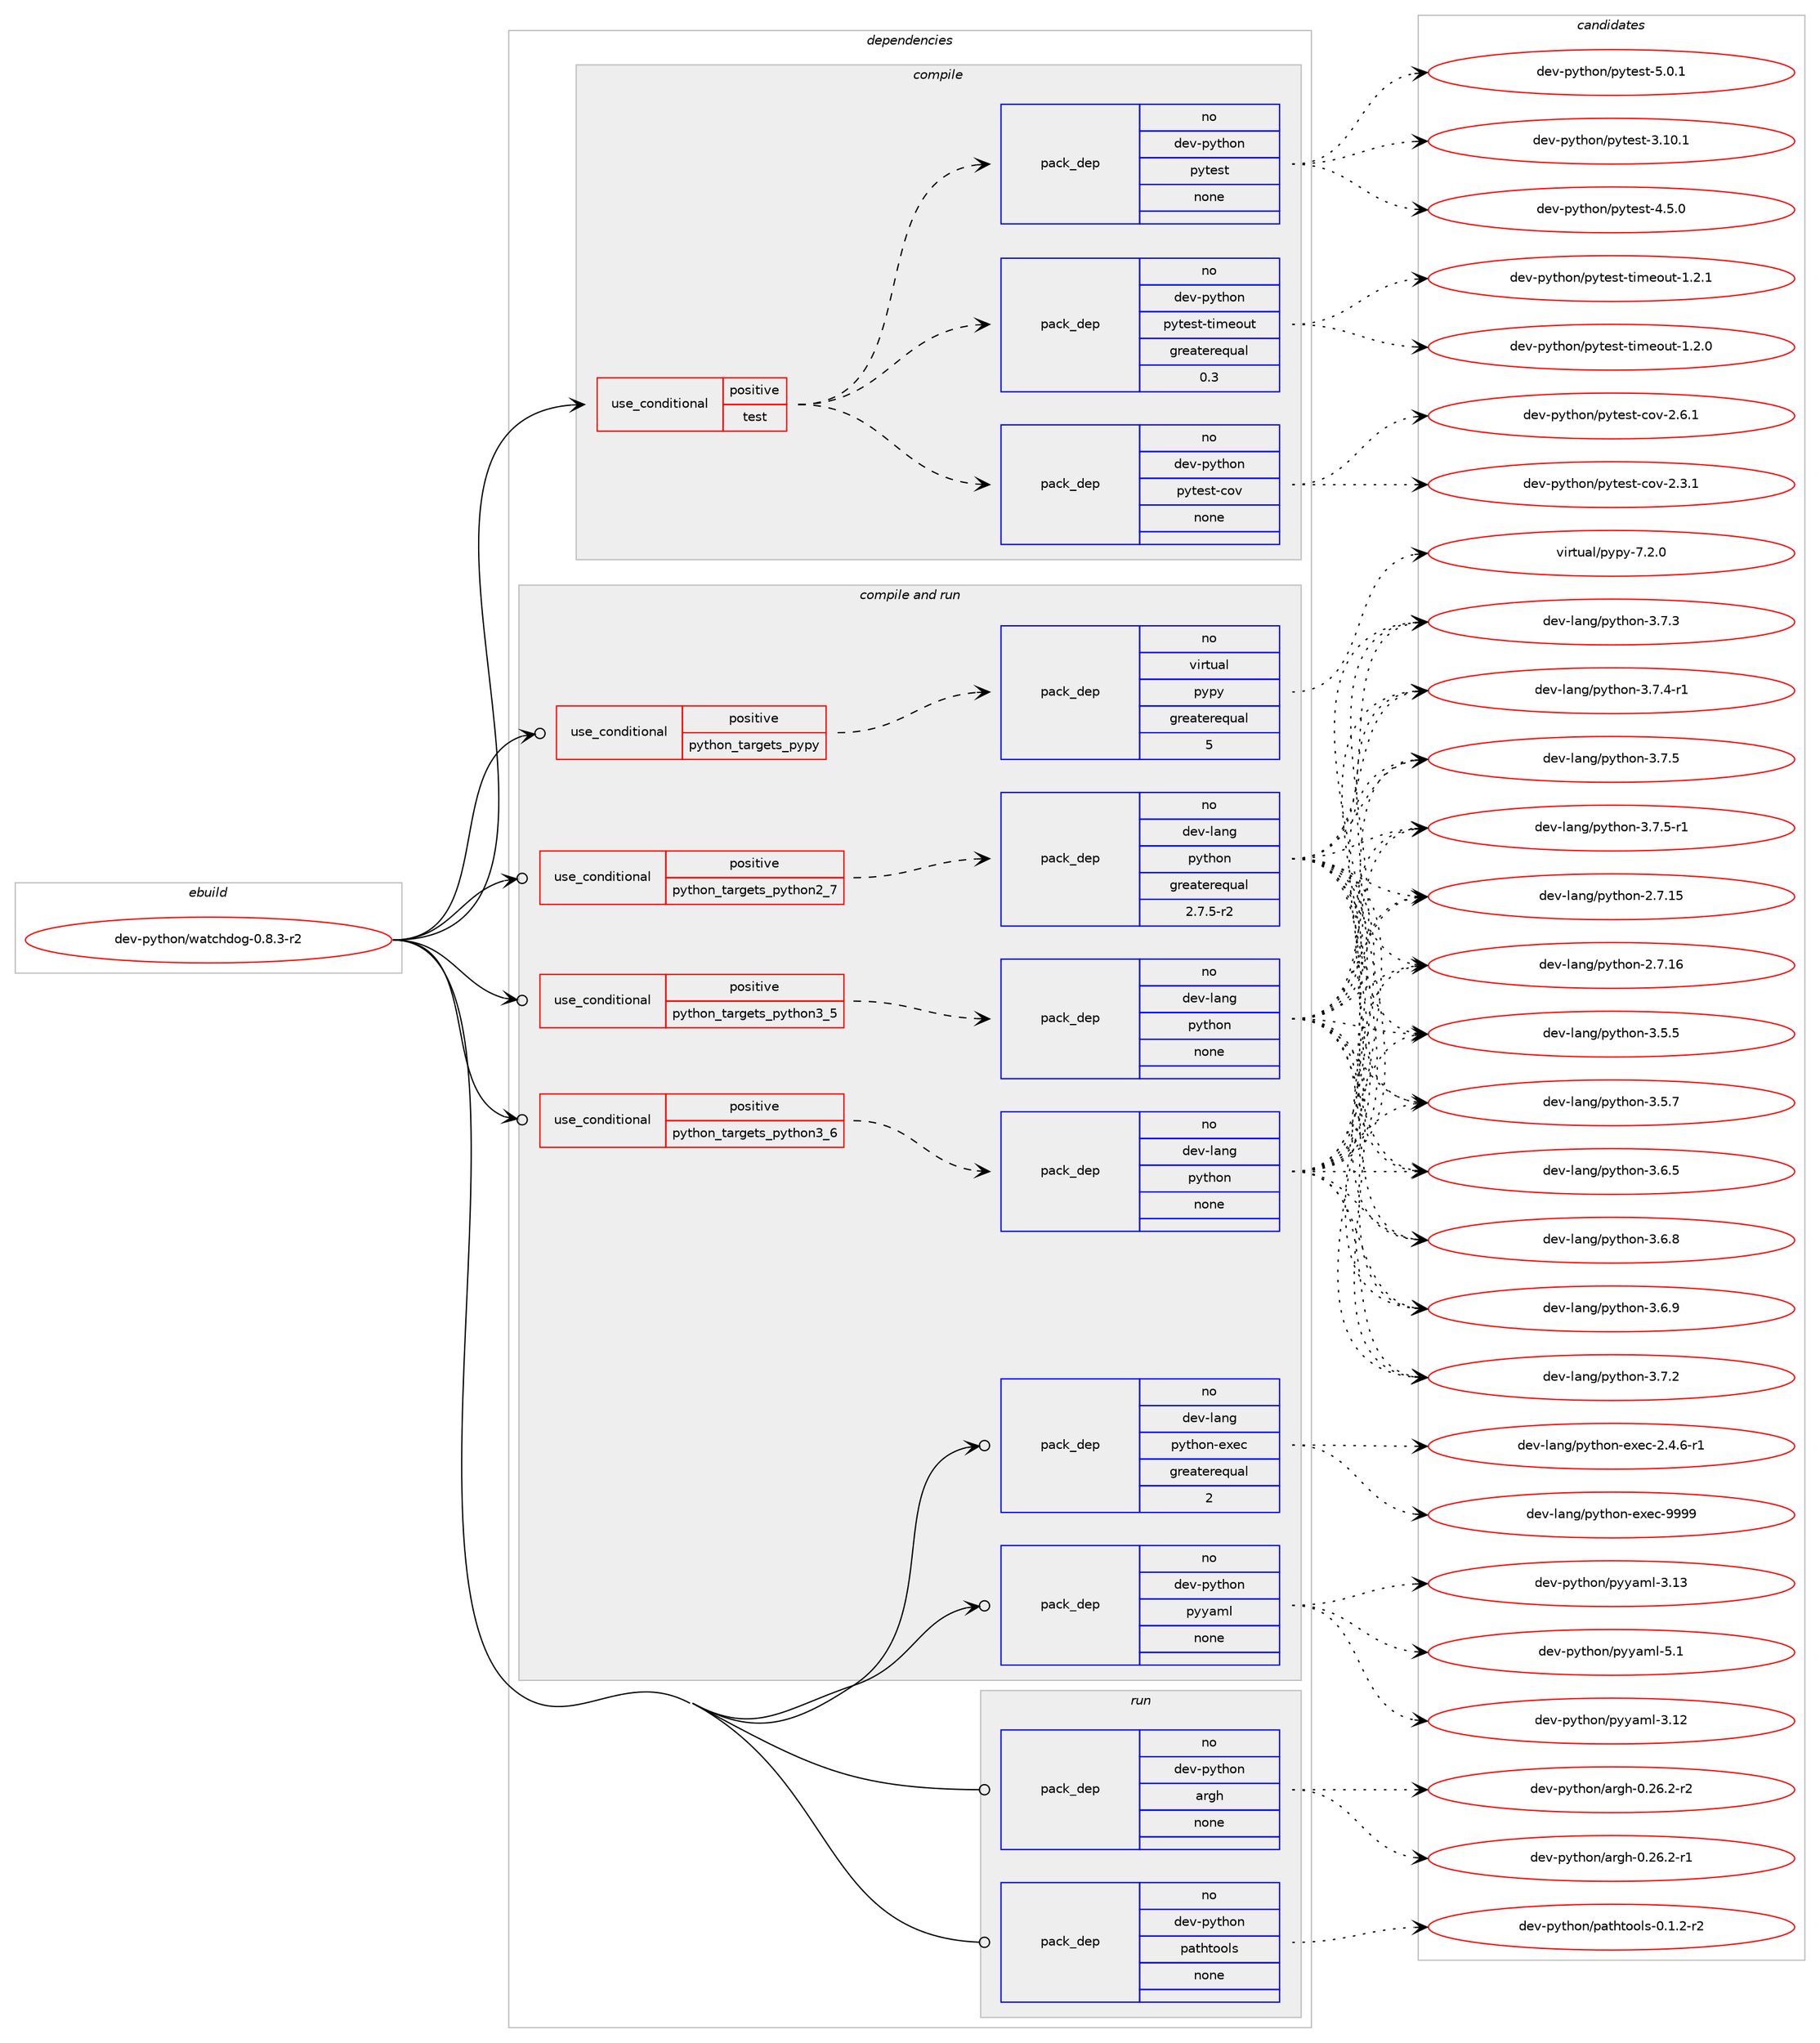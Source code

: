 digraph prolog {

# *************
# Graph options
# *************

newrank=true;
concentrate=true;
compound=true;
graph [rankdir=LR,fontname=Helvetica,fontsize=10,ranksep=1.5];#, ranksep=2.5, nodesep=0.2];
edge  [arrowhead=vee];
node  [fontname=Helvetica,fontsize=10];

# **********
# The ebuild
# **********

subgraph cluster_leftcol {
color=gray;
rank=same;
label=<<i>ebuild</i>>;
id [label="dev-python/watchdog-0.8.3-r2", color=red, width=4, href="../dev-python/watchdog-0.8.3-r2.svg"];
}

# ****************
# The dependencies
# ****************

subgraph cluster_midcol {
color=gray;
label=<<i>dependencies</i>>;
subgraph cluster_compile {
fillcolor="#eeeeee";
style=filled;
label=<<i>compile</i>>;
subgraph cond151244 {
dependency643309 [label=<<TABLE BORDER="0" CELLBORDER="1" CELLSPACING="0" CELLPADDING="4"><TR><TD ROWSPAN="3" CELLPADDING="10">use_conditional</TD></TR><TR><TD>positive</TD></TR><TR><TD>test</TD></TR></TABLE>>, shape=none, color=red];
subgraph pack480176 {
dependency643310 [label=<<TABLE BORDER="0" CELLBORDER="1" CELLSPACING="0" CELLPADDING="4" WIDTH="220"><TR><TD ROWSPAN="6" CELLPADDING="30">pack_dep</TD></TR><TR><TD WIDTH="110">no</TD></TR><TR><TD>dev-python</TD></TR><TR><TD>pytest</TD></TR><TR><TD>none</TD></TR><TR><TD></TD></TR></TABLE>>, shape=none, color=blue];
}
dependency643309:e -> dependency643310:w [weight=20,style="dashed",arrowhead="vee"];
subgraph pack480177 {
dependency643311 [label=<<TABLE BORDER="0" CELLBORDER="1" CELLSPACING="0" CELLPADDING="4" WIDTH="220"><TR><TD ROWSPAN="6" CELLPADDING="30">pack_dep</TD></TR><TR><TD WIDTH="110">no</TD></TR><TR><TD>dev-python</TD></TR><TR><TD>pytest-cov</TD></TR><TR><TD>none</TD></TR><TR><TD></TD></TR></TABLE>>, shape=none, color=blue];
}
dependency643309:e -> dependency643311:w [weight=20,style="dashed",arrowhead="vee"];
subgraph pack480178 {
dependency643312 [label=<<TABLE BORDER="0" CELLBORDER="1" CELLSPACING="0" CELLPADDING="4" WIDTH="220"><TR><TD ROWSPAN="6" CELLPADDING="30">pack_dep</TD></TR><TR><TD WIDTH="110">no</TD></TR><TR><TD>dev-python</TD></TR><TR><TD>pytest-timeout</TD></TR><TR><TD>greaterequal</TD></TR><TR><TD>0.3</TD></TR></TABLE>>, shape=none, color=blue];
}
dependency643309:e -> dependency643312:w [weight=20,style="dashed",arrowhead="vee"];
}
id:e -> dependency643309:w [weight=20,style="solid",arrowhead="vee"];
}
subgraph cluster_compileandrun {
fillcolor="#eeeeee";
style=filled;
label=<<i>compile and run</i>>;
subgraph cond151245 {
dependency643313 [label=<<TABLE BORDER="0" CELLBORDER="1" CELLSPACING="0" CELLPADDING="4"><TR><TD ROWSPAN="3" CELLPADDING="10">use_conditional</TD></TR><TR><TD>positive</TD></TR><TR><TD>python_targets_pypy</TD></TR></TABLE>>, shape=none, color=red];
subgraph pack480179 {
dependency643314 [label=<<TABLE BORDER="0" CELLBORDER="1" CELLSPACING="0" CELLPADDING="4" WIDTH="220"><TR><TD ROWSPAN="6" CELLPADDING="30">pack_dep</TD></TR><TR><TD WIDTH="110">no</TD></TR><TR><TD>virtual</TD></TR><TR><TD>pypy</TD></TR><TR><TD>greaterequal</TD></TR><TR><TD>5</TD></TR></TABLE>>, shape=none, color=blue];
}
dependency643313:e -> dependency643314:w [weight=20,style="dashed",arrowhead="vee"];
}
id:e -> dependency643313:w [weight=20,style="solid",arrowhead="odotvee"];
subgraph cond151246 {
dependency643315 [label=<<TABLE BORDER="0" CELLBORDER="1" CELLSPACING="0" CELLPADDING="4"><TR><TD ROWSPAN="3" CELLPADDING="10">use_conditional</TD></TR><TR><TD>positive</TD></TR><TR><TD>python_targets_python2_7</TD></TR></TABLE>>, shape=none, color=red];
subgraph pack480180 {
dependency643316 [label=<<TABLE BORDER="0" CELLBORDER="1" CELLSPACING="0" CELLPADDING="4" WIDTH="220"><TR><TD ROWSPAN="6" CELLPADDING="30">pack_dep</TD></TR><TR><TD WIDTH="110">no</TD></TR><TR><TD>dev-lang</TD></TR><TR><TD>python</TD></TR><TR><TD>greaterequal</TD></TR><TR><TD>2.7.5-r2</TD></TR></TABLE>>, shape=none, color=blue];
}
dependency643315:e -> dependency643316:w [weight=20,style="dashed",arrowhead="vee"];
}
id:e -> dependency643315:w [weight=20,style="solid",arrowhead="odotvee"];
subgraph cond151247 {
dependency643317 [label=<<TABLE BORDER="0" CELLBORDER="1" CELLSPACING="0" CELLPADDING="4"><TR><TD ROWSPAN="3" CELLPADDING="10">use_conditional</TD></TR><TR><TD>positive</TD></TR><TR><TD>python_targets_python3_5</TD></TR></TABLE>>, shape=none, color=red];
subgraph pack480181 {
dependency643318 [label=<<TABLE BORDER="0" CELLBORDER="1" CELLSPACING="0" CELLPADDING="4" WIDTH="220"><TR><TD ROWSPAN="6" CELLPADDING="30">pack_dep</TD></TR><TR><TD WIDTH="110">no</TD></TR><TR><TD>dev-lang</TD></TR><TR><TD>python</TD></TR><TR><TD>none</TD></TR><TR><TD></TD></TR></TABLE>>, shape=none, color=blue];
}
dependency643317:e -> dependency643318:w [weight=20,style="dashed",arrowhead="vee"];
}
id:e -> dependency643317:w [weight=20,style="solid",arrowhead="odotvee"];
subgraph cond151248 {
dependency643319 [label=<<TABLE BORDER="0" CELLBORDER="1" CELLSPACING="0" CELLPADDING="4"><TR><TD ROWSPAN="3" CELLPADDING="10">use_conditional</TD></TR><TR><TD>positive</TD></TR><TR><TD>python_targets_python3_6</TD></TR></TABLE>>, shape=none, color=red];
subgraph pack480182 {
dependency643320 [label=<<TABLE BORDER="0" CELLBORDER="1" CELLSPACING="0" CELLPADDING="4" WIDTH="220"><TR><TD ROWSPAN="6" CELLPADDING="30">pack_dep</TD></TR><TR><TD WIDTH="110">no</TD></TR><TR><TD>dev-lang</TD></TR><TR><TD>python</TD></TR><TR><TD>none</TD></TR><TR><TD></TD></TR></TABLE>>, shape=none, color=blue];
}
dependency643319:e -> dependency643320:w [weight=20,style="dashed",arrowhead="vee"];
}
id:e -> dependency643319:w [weight=20,style="solid",arrowhead="odotvee"];
subgraph pack480183 {
dependency643321 [label=<<TABLE BORDER="0" CELLBORDER="1" CELLSPACING="0" CELLPADDING="4" WIDTH="220"><TR><TD ROWSPAN="6" CELLPADDING="30">pack_dep</TD></TR><TR><TD WIDTH="110">no</TD></TR><TR><TD>dev-lang</TD></TR><TR><TD>python-exec</TD></TR><TR><TD>greaterequal</TD></TR><TR><TD>2</TD></TR></TABLE>>, shape=none, color=blue];
}
id:e -> dependency643321:w [weight=20,style="solid",arrowhead="odotvee"];
subgraph pack480184 {
dependency643322 [label=<<TABLE BORDER="0" CELLBORDER="1" CELLSPACING="0" CELLPADDING="4" WIDTH="220"><TR><TD ROWSPAN="6" CELLPADDING="30">pack_dep</TD></TR><TR><TD WIDTH="110">no</TD></TR><TR><TD>dev-python</TD></TR><TR><TD>pyyaml</TD></TR><TR><TD>none</TD></TR><TR><TD></TD></TR></TABLE>>, shape=none, color=blue];
}
id:e -> dependency643322:w [weight=20,style="solid",arrowhead="odotvee"];
}
subgraph cluster_run {
fillcolor="#eeeeee";
style=filled;
label=<<i>run</i>>;
subgraph pack480185 {
dependency643323 [label=<<TABLE BORDER="0" CELLBORDER="1" CELLSPACING="0" CELLPADDING="4" WIDTH="220"><TR><TD ROWSPAN="6" CELLPADDING="30">pack_dep</TD></TR><TR><TD WIDTH="110">no</TD></TR><TR><TD>dev-python</TD></TR><TR><TD>argh</TD></TR><TR><TD>none</TD></TR><TR><TD></TD></TR></TABLE>>, shape=none, color=blue];
}
id:e -> dependency643323:w [weight=20,style="solid",arrowhead="odot"];
subgraph pack480186 {
dependency643324 [label=<<TABLE BORDER="0" CELLBORDER="1" CELLSPACING="0" CELLPADDING="4" WIDTH="220"><TR><TD ROWSPAN="6" CELLPADDING="30">pack_dep</TD></TR><TR><TD WIDTH="110">no</TD></TR><TR><TD>dev-python</TD></TR><TR><TD>pathtools</TD></TR><TR><TD>none</TD></TR><TR><TD></TD></TR></TABLE>>, shape=none, color=blue];
}
id:e -> dependency643324:w [weight=20,style="solid",arrowhead="odot"];
}
}

# **************
# The candidates
# **************

subgraph cluster_choices {
rank=same;
color=gray;
label=<<i>candidates</i>>;

subgraph choice480176 {
color=black;
nodesep=1;
choice100101118451121211161041111104711212111610111511645514649484649 [label="dev-python/pytest-3.10.1", color=red, width=4,href="../dev-python/pytest-3.10.1.svg"];
choice1001011184511212111610411111047112121116101115116455246534648 [label="dev-python/pytest-4.5.0", color=red, width=4,href="../dev-python/pytest-4.5.0.svg"];
choice1001011184511212111610411111047112121116101115116455346484649 [label="dev-python/pytest-5.0.1", color=red, width=4,href="../dev-python/pytest-5.0.1.svg"];
dependency643310:e -> choice100101118451121211161041111104711212111610111511645514649484649:w [style=dotted,weight="100"];
dependency643310:e -> choice1001011184511212111610411111047112121116101115116455246534648:w [style=dotted,weight="100"];
dependency643310:e -> choice1001011184511212111610411111047112121116101115116455346484649:w [style=dotted,weight="100"];
}
subgraph choice480177 {
color=black;
nodesep=1;
choice10010111845112121116104111110471121211161011151164599111118455046514649 [label="dev-python/pytest-cov-2.3.1", color=red, width=4,href="../dev-python/pytest-cov-2.3.1.svg"];
choice10010111845112121116104111110471121211161011151164599111118455046544649 [label="dev-python/pytest-cov-2.6.1", color=red, width=4,href="../dev-python/pytest-cov-2.6.1.svg"];
dependency643311:e -> choice10010111845112121116104111110471121211161011151164599111118455046514649:w [style=dotted,weight="100"];
dependency643311:e -> choice10010111845112121116104111110471121211161011151164599111118455046544649:w [style=dotted,weight="100"];
}
subgraph choice480178 {
color=black;
nodesep=1;
choice100101118451121211161041111104711212111610111511645116105109101111117116454946504648 [label="dev-python/pytest-timeout-1.2.0", color=red, width=4,href="../dev-python/pytest-timeout-1.2.0.svg"];
choice100101118451121211161041111104711212111610111511645116105109101111117116454946504649 [label="dev-python/pytest-timeout-1.2.1", color=red, width=4,href="../dev-python/pytest-timeout-1.2.1.svg"];
dependency643312:e -> choice100101118451121211161041111104711212111610111511645116105109101111117116454946504648:w [style=dotted,weight="100"];
dependency643312:e -> choice100101118451121211161041111104711212111610111511645116105109101111117116454946504649:w [style=dotted,weight="100"];
}
subgraph choice480179 {
color=black;
nodesep=1;
choice1181051141161179710847112121112121455546504648 [label="virtual/pypy-7.2.0", color=red, width=4,href="../virtual/pypy-7.2.0.svg"];
dependency643314:e -> choice1181051141161179710847112121112121455546504648:w [style=dotted,weight="100"];
}
subgraph choice480180 {
color=black;
nodesep=1;
choice10010111845108971101034711212111610411111045504655464953 [label="dev-lang/python-2.7.15", color=red, width=4,href="../dev-lang/python-2.7.15.svg"];
choice10010111845108971101034711212111610411111045504655464954 [label="dev-lang/python-2.7.16", color=red, width=4,href="../dev-lang/python-2.7.16.svg"];
choice100101118451089711010347112121116104111110455146534653 [label="dev-lang/python-3.5.5", color=red, width=4,href="../dev-lang/python-3.5.5.svg"];
choice100101118451089711010347112121116104111110455146534655 [label="dev-lang/python-3.5.7", color=red, width=4,href="../dev-lang/python-3.5.7.svg"];
choice100101118451089711010347112121116104111110455146544653 [label="dev-lang/python-3.6.5", color=red, width=4,href="../dev-lang/python-3.6.5.svg"];
choice100101118451089711010347112121116104111110455146544656 [label="dev-lang/python-3.6.8", color=red, width=4,href="../dev-lang/python-3.6.8.svg"];
choice100101118451089711010347112121116104111110455146544657 [label="dev-lang/python-3.6.9", color=red, width=4,href="../dev-lang/python-3.6.9.svg"];
choice100101118451089711010347112121116104111110455146554650 [label="dev-lang/python-3.7.2", color=red, width=4,href="../dev-lang/python-3.7.2.svg"];
choice100101118451089711010347112121116104111110455146554651 [label="dev-lang/python-3.7.3", color=red, width=4,href="../dev-lang/python-3.7.3.svg"];
choice1001011184510897110103471121211161041111104551465546524511449 [label="dev-lang/python-3.7.4-r1", color=red, width=4,href="../dev-lang/python-3.7.4-r1.svg"];
choice100101118451089711010347112121116104111110455146554653 [label="dev-lang/python-3.7.5", color=red, width=4,href="../dev-lang/python-3.7.5.svg"];
choice1001011184510897110103471121211161041111104551465546534511449 [label="dev-lang/python-3.7.5-r1", color=red, width=4,href="../dev-lang/python-3.7.5-r1.svg"];
dependency643316:e -> choice10010111845108971101034711212111610411111045504655464953:w [style=dotted,weight="100"];
dependency643316:e -> choice10010111845108971101034711212111610411111045504655464954:w [style=dotted,weight="100"];
dependency643316:e -> choice100101118451089711010347112121116104111110455146534653:w [style=dotted,weight="100"];
dependency643316:e -> choice100101118451089711010347112121116104111110455146534655:w [style=dotted,weight="100"];
dependency643316:e -> choice100101118451089711010347112121116104111110455146544653:w [style=dotted,weight="100"];
dependency643316:e -> choice100101118451089711010347112121116104111110455146544656:w [style=dotted,weight="100"];
dependency643316:e -> choice100101118451089711010347112121116104111110455146544657:w [style=dotted,weight="100"];
dependency643316:e -> choice100101118451089711010347112121116104111110455146554650:w [style=dotted,weight="100"];
dependency643316:e -> choice100101118451089711010347112121116104111110455146554651:w [style=dotted,weight="100"];
dependency643316:e -> choice1001011184510897110103471121211161041111104551465546524511449:w [style=dotted,weight="100"];
dependency643316:e -> choice100101118451089711010347112121116104111110455146554653:w [style=dotted,weight="100"];
dependency643316:e -> choice1001011184510897110103471121211161041111104551465546534511449:w [style=dotted,weight="100"];
}
subgraph choice480181 {
color=black;
nodesep=1;
choice10010111845108971101034711212111610411111045504655464953 [label="dev-lang/python-2.7.15", color=red, width=4,href="../dev-lang/python-2.7.15.svg"];
choice10010111845108971101034711212111610411111045504655464954 [label="dev-lang/python-2.7.16", color=red, width=4,href="../dev-lang/python-2.7.16.svg"];
choice100101118451089711010347112121116104111110455146534653 [label="dev-lang/python-3.5.5", color=red, width=4,href="../dev-lang/python-3.5.5.svg"];
choice100101118451089711010347112121116104111110455146534655 [label="dev-lang/python-3.5.7", color=red, width=4,href="../dev-lang/python-3.5.7.svg"];
choice100101118451089711010347112121116104111110455146544653 [label="dev-lang/python-3.6.5", color=red, width=4,href="../dev-lang/python-3.6.5.svg"];
choice100101118451089711010347112121116104111110455146544656 [label="dev-lang/python-3.6.8", color=red, width=4,href="../dev-lang/python-3.6.8.svg"];
choice100101118451089711010347112121116104111110455146544657 [label="dev-lang/python-3.6.9", color=red, width=4,href="../dev-lang/python-3.6.9.svg"];
choice100101118451089711010347112121116104111110455146554650 [label="dev-lang/python-3.7.2", color=red, width=4,href="../dev-lang/python-3.7.2.svg"];
choice100101118451089711010347112121116104111110455146554651 [label="dev-lang/python-3.7.3", color=red, width=4,href="../dev-lang/python-3.7.3.svg"];
choice1001011184510897110103471121211161041111104551465546524511449 [label="dev-lang/python-3.7.4-r1", color=red, width=4,href="../dev-lang/python-3.7.4-r1.svg"];
choice100101118451089711010347112121116104111110455146554653 [label="dev-lang/python-3.7.5", color=red, width=4,href="../dev-lang/python-3.7.5.svg"];
choice1001011184510897110103471121211161041111104551465546534511449 [label="dev-lang/python-3.7.5-r1", color=red, width=4,href="../dev-lang/python-3.7.5-r1.svg"];
dependency643318:e -> choice10010111845108971101034711212111610411111045504655464953:w [style=dotted,weight="100"];
dependency643318:e -> choice10010111845108971101034711212111610411111045504655464954:w [style=dotted,weight="100"];
dependency643318:e -> choice100101118451089711010347112121116104111110455146534653:w [style=dotted,weight="100"];
dependency643318:e -> choice100101118451089711010347112121116104111110455146534655:w [style=dotted,weight="100"];
dependency643318:e -> choice100101118451089711010347112121116104111110455146544653:w [style=dotted,weight="100"];
dependency643318:e -> choice100101118451089711010347112121116104111110455146544656:w [style=dotted,weight="100"];
dependency643318:e -> choice100101118451089711010347112121116104111110455146544657:w [style=dotted,weight="100"];
dependency643318:e -> choice100101118451089711010347112121116104111110455146554650:w [style=dotted,weight="100"];
dependency643318:e -> choice100101118451089711010347112121116104111110455146554651:w [style=dotted,weight="100"];
dependency643318:e -> choice1001011184510897110103471121211161041111104551465546524511449:w [style=dotted,weight="100"];
dependency643318:e -> choice100101118451089711010347112121116104111110455146554653:w [style=dotted,weight="100"];
dependency643318:e -> choice1001011184510897110103471121211161041111104551465546534511449:w [style=dotted,weight="100"];
}
subgraph choice480182 {
color=black;
nodesep=1;
choice10010111845108971101034711212111610411111045504655464953 [label="dev-lang/python-2.7.15", color=red, width=4,href="../dev-lang/python-2.7.15.svg"];
choice10010111845108971101034711212111610411111045504655464954 [label="dev-lang/python-2.7.16", color=red, width=4,href="../dev-lang/python-2.7.16.svg"];
choice100101118451089711010347112121116104111110455146534653 [label="dev-lang/python-3.5.5", color=red, width=4,href="../dev-lang/python-3.5.5.svg"];
choice100101118451089711010347112121116104111110455146534655 [label="dev-lang/python-3.5.7", color=red, width=4,href="../dev-lang/python-3.5.7.svg"];
choice100101118451089711010347112121116104111110455146544653 [label="dev-lang/python-3.6.5", color=red, width=4,href="../dev-lang/python-3.6.5.svg"];
choice100101118451089711010347112121116104111110455146544656 [label="dev-lang/python-3.6.8", color=red, width=4,href="../dev-lang/python-3.6.8.svg"];
choice100101118451089711010347112121116104111110455146544657 [label="dev-lang/python-3.6.9", color=red, width=4,href="../dev-lang/python-3.6.9.svg"];
choice100101118451089711010347112121116104111110455146554650 [label="dev-lang/python-3.7.2", color=red, width=4,href="../dev-lang/python-3.7.2.svg"];
choice100101118451089711010347112121116104111110455146554651 [label="dev-lang/python-3.7.3", color=red, width=4,href="../dev-lang/python-3.7.3.svg"];
choice1001011184510897110103471121211161041111104551465546524511449 [label="dev-lang/python-3.7.4-r1", color=red, width=4,href="../dev-lang/python-3.7.4-r1.svg"];
choice100101118451089711010347112121116104111110455146554653 [label="dev-lang/python-3.7.5", color=red, width=4,href="../dev-lang/python-3.7.5.svg"];
choice1001011184510897110103471121211161041111104551465546534511449 [label="dev-lang/python-3.7.5-r1", color=red, width=4,href="../dev-lang/python-3.7.5-r1.svg"];
dependency643320:e -> choice10010111845108971101034711212111610411111045504655464953:w [style=dotted,weight="100"];
dependency643320:e -> choice10010111845108971101034711212111610411111045504655464954:w [style=dotted,weight="100"];
dependency643320:e -> choice100101118451089711010347112121116104111110455146534653:w [style=dotted,weight="100"];
dependency643320:e -> choice100101118451089711010347112121116104111110455146534655:w [style=dotted,weight="100"];
dependency643320:e -> choice100101118451089711010347112121116104111110455146544653:w [style=dotted,weight="100"];
dependency643320:e -> choice100101118451089711010347112121116104111110455146544656:w [style=dotted,weight="100"];
dependency643320:e -> choice100101118451089711010347112121116104111110455146544657:w [style=dotted,weight="100"];
dependency643320:e -> choice100101118451089711010347112121116104111110455146554650:w [style=dotted,weight="100"];
dependency643320:e -> choice100101118451089711010347112121116104111110455146554651:w [style=dotted,weight="100"];
dependency643320:e -> choice1001011184510897110103471121211161041111104551465546524511449:w [style=dotted,weight="100"];
dependency643320:e -> choice100101118451089711010347112121116104111110455146554653:w [style=dotted,weight="100"];
dependency643320:e -> choice1001011184510897110103471121211161041111104551465546534511449:w [style=dotted,weight="100"];
}
subgraph choice480183 {
color=black;
nodesep=1;
choice10010111845108971101034711212111610411111045101120101994550465246544511449 [label="dev-lang/python-exec-2.4.6-r1", color=red, width=4,href="../dev-lang/python-exec-2.4.6-r1.svg"];
choice10010111845108971101034711212111610411111045101120101994557575757 [label="dev-lang/python-exec-9999", color=red, width=4,href="../dev-lang/python-exec-9999.svg"];
dependency643321:e -> choice10010111845108971101034711212111610411111045101120101994550465246544511449:w [style=dotted,weight="100"];
dependency643321:e -> choice10010111845108971101034711212111610411111045101120101994557575757:w [style=dotted,weight="100"];
}
subgraph choice480184 {
color=black;
nodesep=1;
choice1001011184511212111610411111047112121121971091084551464950 [label="dev-python/pyyaml-3.12", color=red, width=4,href="../dev-python/pyyaml-3.12.svg"];
choice1001011184511212111610411111047112121121971091084551464951 [label="dev-python/pyyaml-3.13", color=red, width=4,href="../dev-python/pyyaml-3.13.svg"];
choice10010111845112121116104111110471121211219710910845534649 [label="dev-python/pyyaml-5.1", color=red, width=4,href="../dev-python/pyyaml-5.1.svg"];
dependency643322:e -> choice1001011184511212111610411111047112121121971091084551464950:w [style=dotted,weight="100"];
dependency643322:e -> choice1001011184511212111610411111047112121121971091084551464951:w [style=dotted,weight="100"];
dependency643322:e -> choice10010111845112121116104111110471121211219710910845534649:w [style=dotted,weight="100"];
}
subgraph choice480185 {
color=black;
nodesep=1;
choice100101118451121211161041111104797114103104454846505446504511449 [label="dev-python/argh-0.26.2-r1", color=red, width=4,href="../dev-python/argh-0.26.2-r1.svg"];
choice100101118451121211161041111104797114103104454846505446504511450 [label="dev-python/argh-0.26.2-r2", color=red, width=4,href="../dev-python/argh-0.26.2-r2.svg"];
dependency643323:e -> choice100101118451121211161041111104797114103104454846505446504511449:w [style=dotted,weight="100"];
dependency643323:e -> choice100101118451121211161041111104797114103104454846505446504511450:w [style=dotted,weight="100"];
}
subgraph choice480186 {
color=black;
nodesep=1;
choice1001011184511212111610411111047112971161041161111111081154548464946504511450 [label="dev-python/pathtools-0.1.2-r2", color=red, width=4,href="../dev-python/pathtools-0.1.2-r2.svg"];
dependency643324:e -> choice1001011184511212111610411111047112971161041161111111081154548464946504511450:w [style=dotted,weight="100"];
}
}

}
